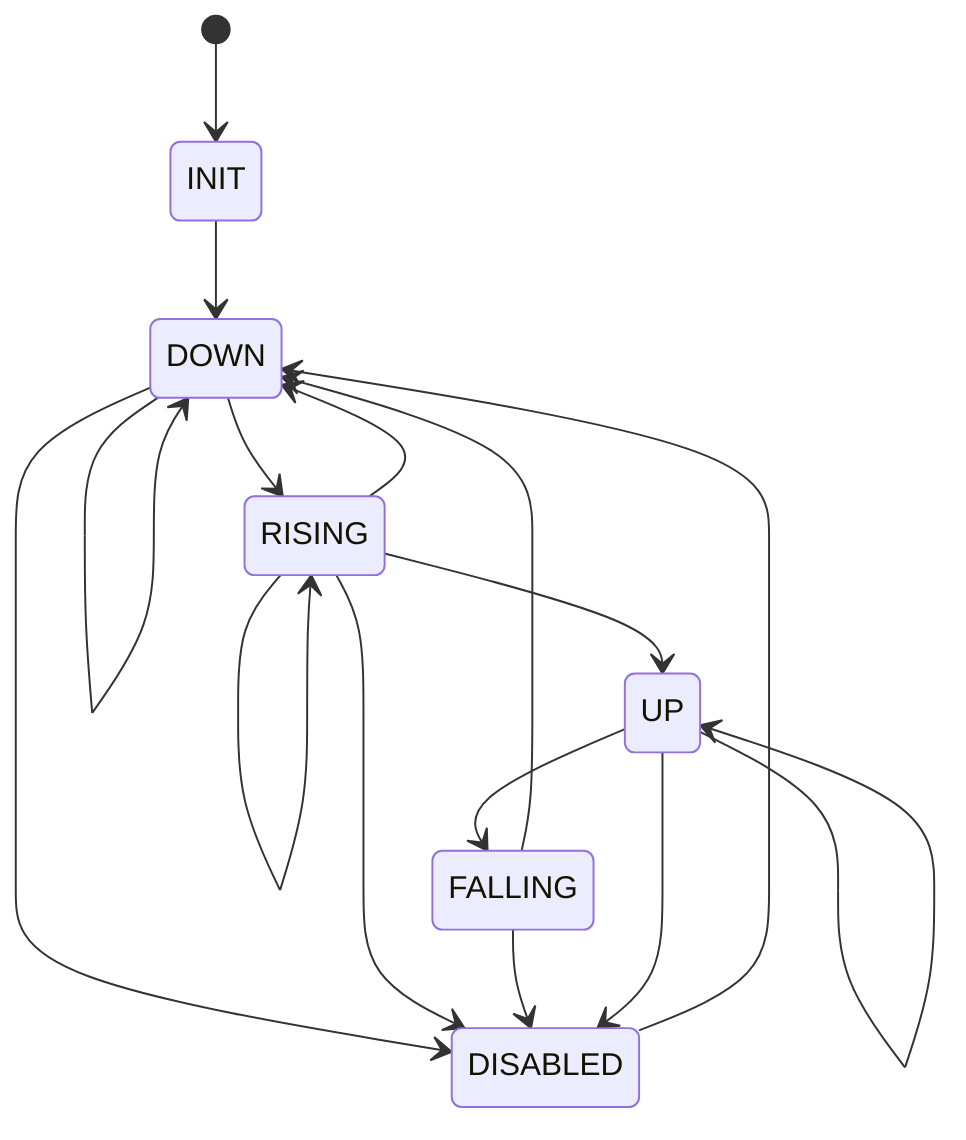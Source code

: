 stateDiagram
  [*] --> INIT
  INIT --> DOWN
  DOWN --> RISING
  RISING --> DOWN
  RISING --> UP
  UP --> FALLING
  FALLING --> DOWN
  DOWN --> DOWN
  RISING --> RISING
  UP --> UP
  DOWN --> DISABLED
  RISING --> DISABLED
  FALLING --> DISABLED
  UP --> DISABLED
  DISABLED --> DOWN